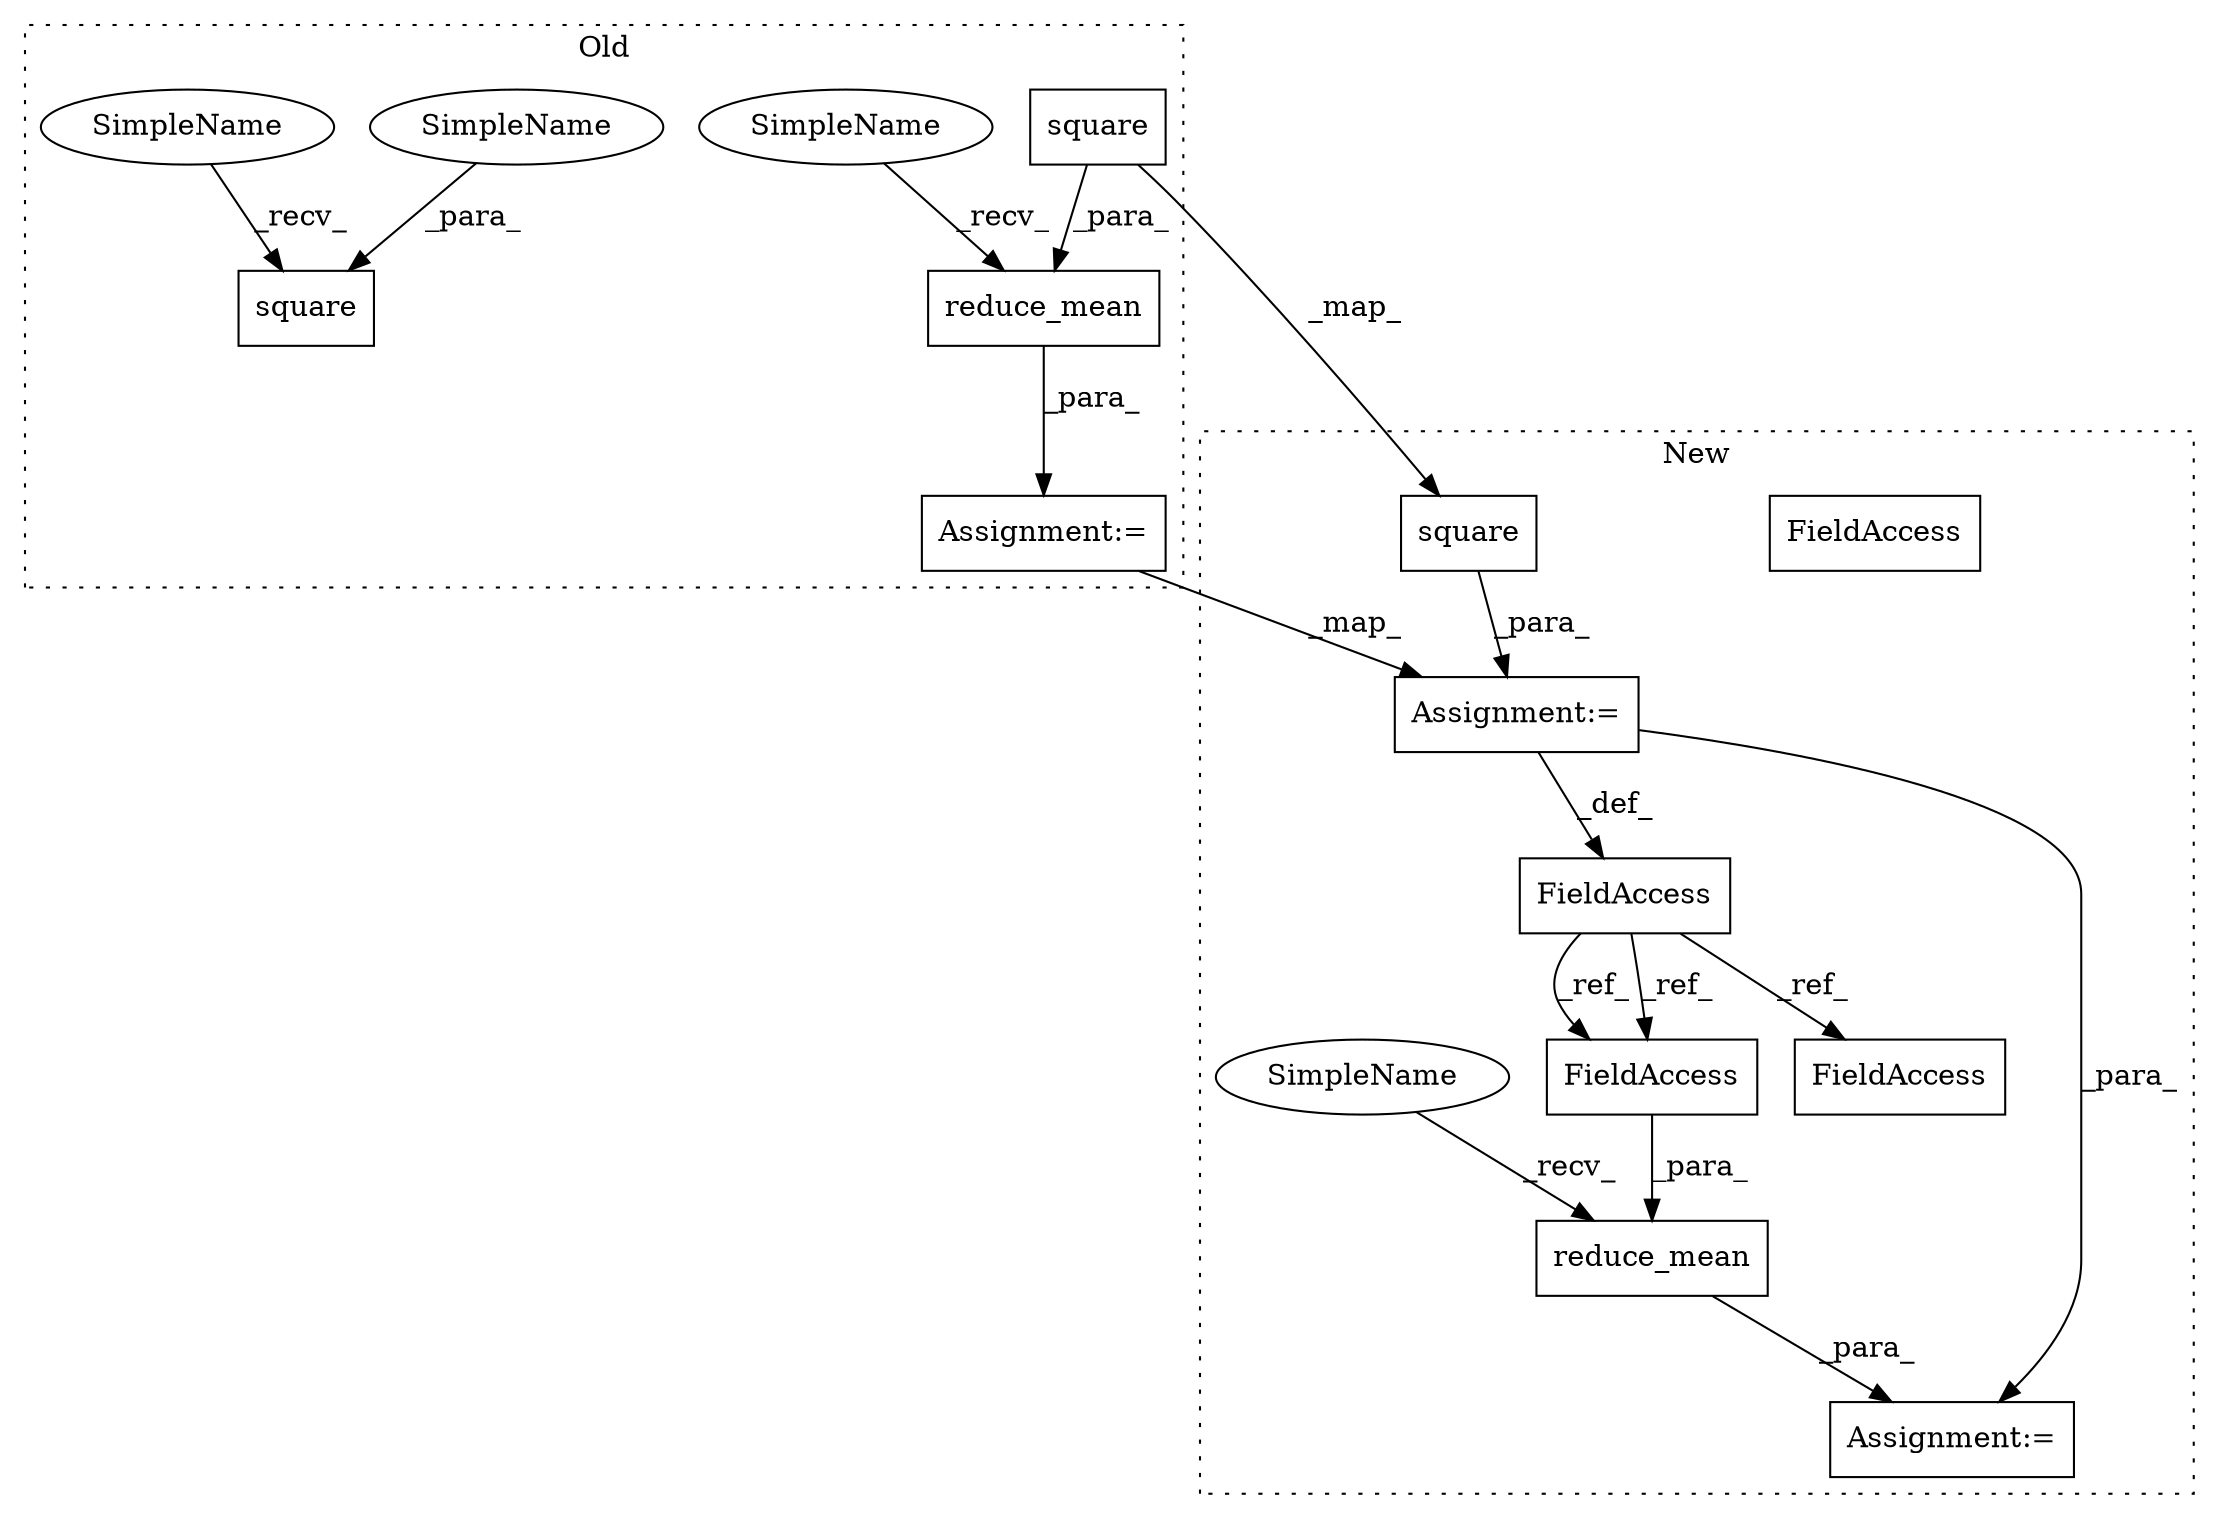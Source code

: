 digraph G {
subgraph cluster0 {
1 [label="square" a="32" s="3457,3469" l="7,1" shape="box"];
5 [label="reduce_mean" a="32" s="3596,3632" l="12,1" shape="box"];
8 [label="square" a="32" s="3619,3631" l="7,1" shape="box"];
10 [label="Assignment:=" a="7" s="3584" l="1" shape="box"];
14 [label="SimpleName" a="42" s="3446" l="10" shape="ellipse"];
15 [label="SimpleName" a="42" s="3585" l="10" shape="ellipse"];
16 [label="SimpleName" a="42" s="3464" l="5" shape="ellipse"];
label = "Old";
style="dotted";
}
subgraph cluster1 {
2 [label="reduce_mean" a="32" s="3651,3685" l="12,1" shape="box"];
3 [label="Assignment:=" a="7" s="3639" l="1" shape="box"];
4 [label="FieldAccess" a="22" s="3321" l="22" shape="box"];
6 [label="FieldAccess" a="22" s="3663" l="22" shape="box"];
7 [label="FieldAccess" a="22" s="3503" l="22" shape="box"];
9 [label="square" a="32" s="3355,3367" l="7,1" shape="box"];
11 [label="Assignment:=" a="7" s="3343" l="1" shape="box"];
12 [label="SimpleName" a="42" s="3640" l="10" shape="ellipse"];
13 [label="FieldAccess" a="22" s="3663" l="22" shape="box"];
label = "New";
style="dotted";
}
2 -> 3 [label="_para_"];
4 -> 13 [label="_ref_"];
4 -> 13 [label="_ref_"];
4 -> 7 [label="_ref_"];
5 -> 10 [label="_para_"];
8 -> 9 [label="_map_"];
8 -> 5 [label="_para_"];
9 -> 11 [label="_para_"];
10 -> 11 [label="_map_"];
11 -> 4 [label="_def_"];
11 -> 3 [label="_para_"];
12 -> 2 [label="_recv_"];
13 -> 2 [label="_para_"];
14 -> 1 [label="_recv_"];
15 -> 5 [label="_recv_"];
16 -> 1 [label="_para_"];
}